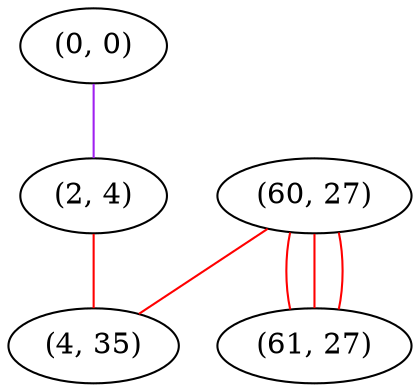 graph "" {
"(60, 27)";
"(0, 0)";
"(2, 4)";
"(4, 35)";
"(61, 27)";
"(60, 27)" -- "(4, 35)"  [color=red, key=0, weight=1];
"(60, 27)" -- "(61, 27)"  [color=red, key=0, weight=1];
"(60, 27)" -- "(61, 27)"  [color=red, key=1, weight=1];
"(60, 27)" -- "(61, 27)"  [color=red, key=2, weight=1];
"(0, 0)" -- "(2, 4)"  [color=purple, key=0, weight=4];
"(2, 4)" -- "(4, 35)"  [color=red, key=0, weight=1];
}

